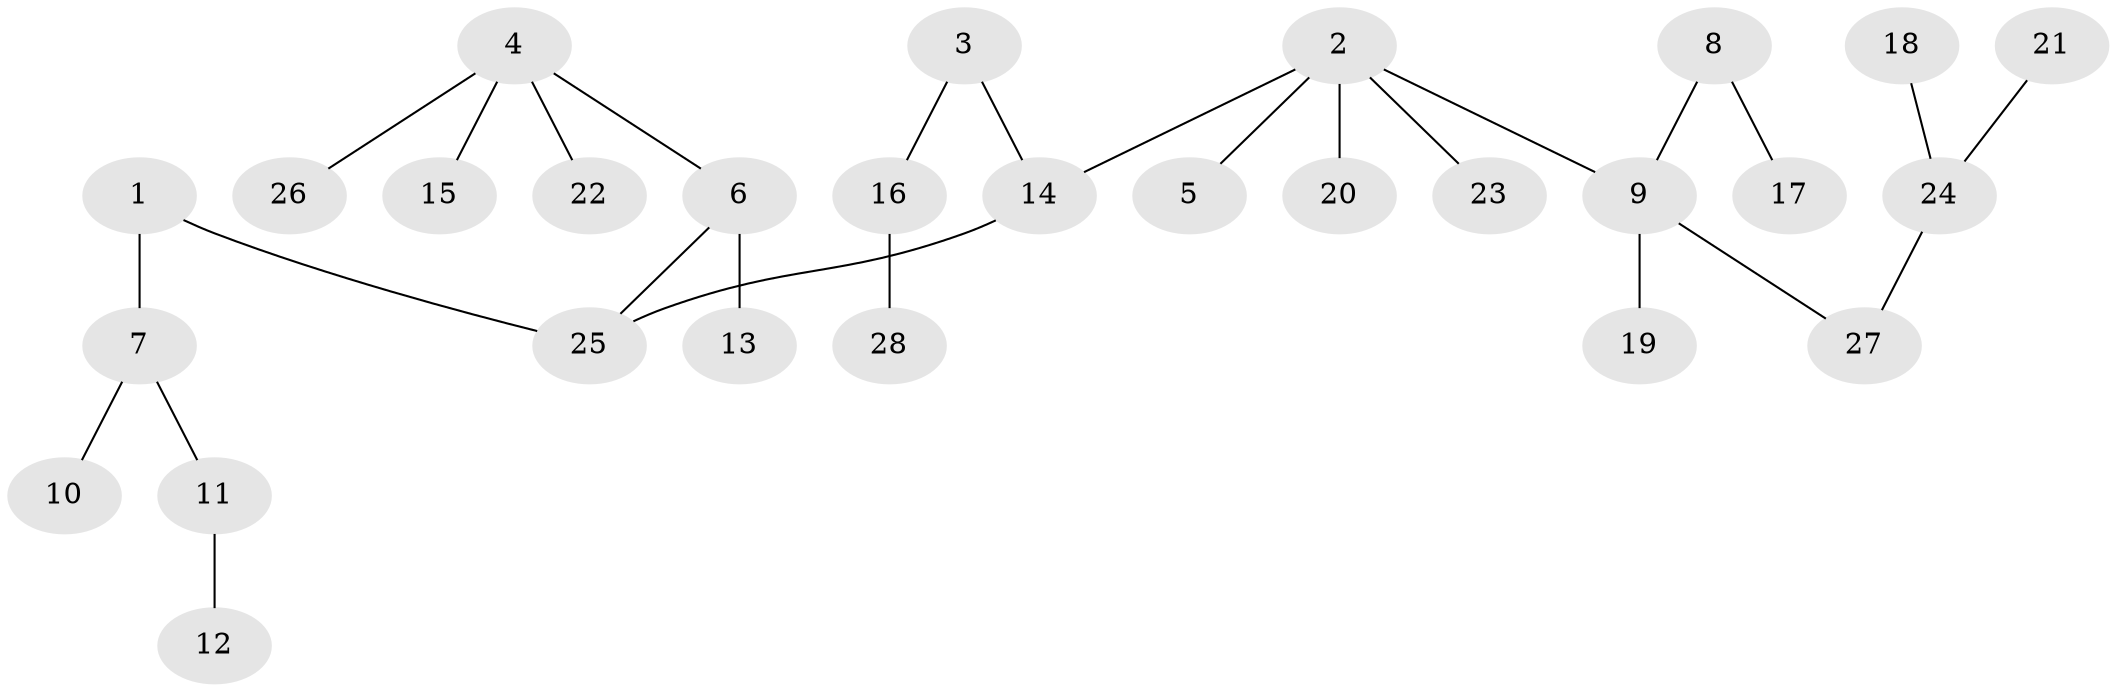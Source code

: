 // original degree distribution, {2: 0.23636363636363636, 5: 0.01818181818181818, 4: 0.12727272727272726, 3: 0.09090909090909091, 6: 0.01818181818181818, 1: 0.509090909090909}
// Generated by graph-tools (version 1.1) at 2025/02/03/09/25 03:02:21]
// undirected, 28 vertices, 27 edges
graph export_dot {
graph [start="1"]
  node [color=gray90,style=filled];
  1;
  2;
  3;
  4;
  5;
  6;
  7;
  8;
  9;
  10;
  11;
  12;
  13;
  14;
  15;
  16;
  17;
  18;
  19;
  20;
  21;
  22;
  23;
  24;
  25;
  26;
  27;
  28;
  1 -- 7 [weight=1.0];
  1 -- 25 [weight=1.0];
  2 -- 5 [weight=1.0];
  2 -- 9 [weight=1.0];
  2 -- 14 [weight=1.0];
  2 -- 20 [weight=1.0];
  2 -- 23 [weight=1.0];
  3 -- 14 [weight=1.0];
  3 -- 16 [weight=1.0];
  4 -- 6 [weight=1.0];
  4 -- 15 [weight=1.0];
  4 -- 22 [weight=1.0];
  4 -- 26 [weight=1.0];
  6 -- 13 [weight=1.0];
  6 -- 25 [weight=1.0];
  7 -- 10 [weight=1.0];
  7 -- 11 [weight=1.0];
  8 -- 9 [weight=1.0];
  8 -- 17 [weight=1.0];
  9 -- 19 [weight=1.0];
  9 -- 27 [weight=1.0];
  11 -- 12 [weight=1.0];
  14 -- 25 [weight=1.0];
  16 -- 28 [weight=1.0];
  18 -- 24 [weight=1.0];
  21 -- 24 [weight=1.0];
  24 -- 27 [weight=1.0];
}
